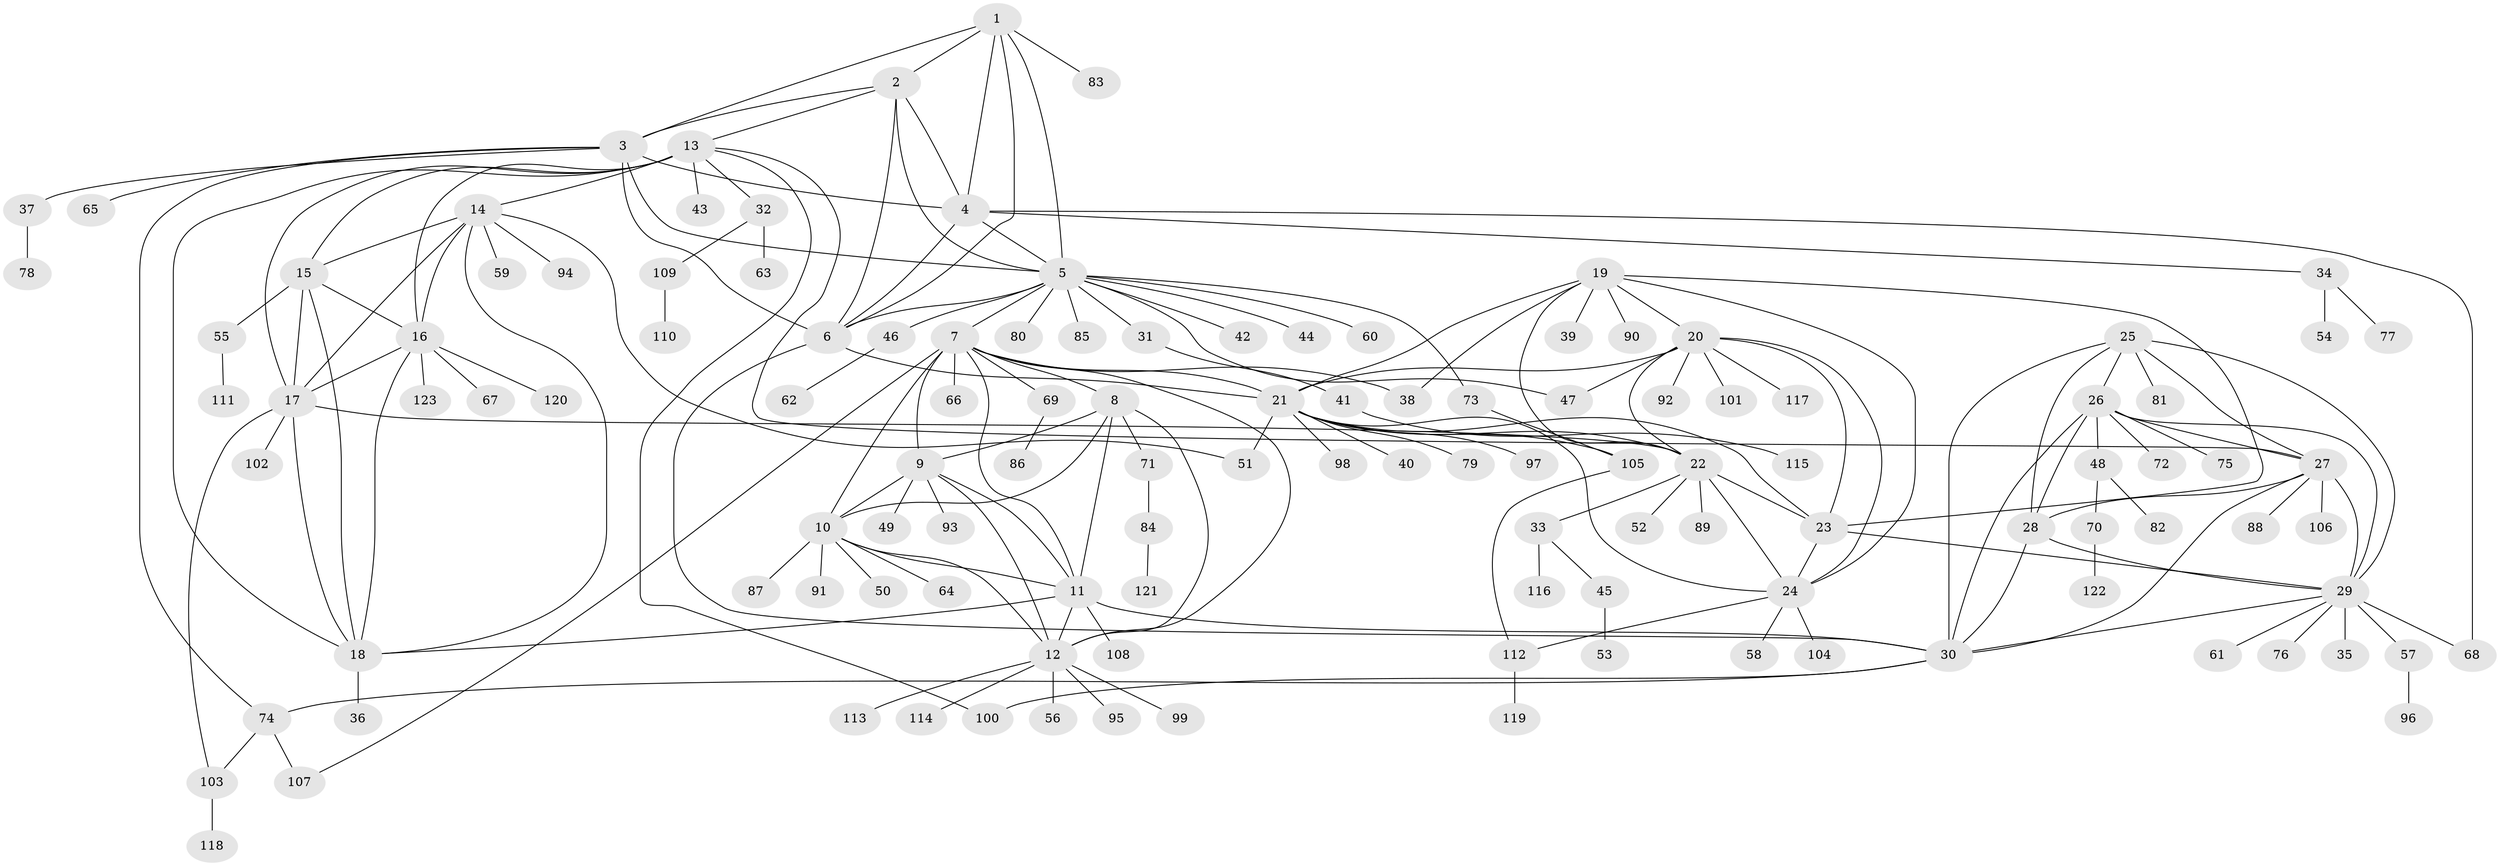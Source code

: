// Generated by graph-tools (version 1.1) at 2025/37/03/09/25 02:37:24]
// undirected, 123 vertices, 188 edges
graph export_dot {
graph [start="1"]
  node [color=gray90,style=filled];
  1;
  2;
  3;
  4;
  5;
  6;
  7;
  8;
  9;
  10;
  11;
  12;
  13;
  14;
  15;
  16;
  17;
  18;
  19;
  20;
  21;
  22;
  23;
  24;
  25;
  26;
  27;
  28;
  29;
  30;
  31;
  32;
  33;
  34;
  35;
  36;
  37;
  38;
  39;
  40;
  41;
  42;
  43;
  44;
  45;
  46;
  47;
  48;
  49;
  50;
  51;
  52;
  53;
  54;
  55;
  56;
  57;
  58;
  59;
  60;
  61;
  62;
  63;
  64;
  65;
  66;
  67;
  68;
  69;
  70;
  71;
  72;
  73;
  74;
  75;
  76;
  77;
  78;
  79;
  80;
  81;
  82;
  83;
  84;
  85;
  86;
  87;
  88;
  89;
  90;
  91;
  92;
  93;
  94;
  95;
  96;
  97;
  98;
  99;
  100;
  101;
  102;
  103;
  104;
  105;
  106;
  107;
  108;
  109;
  110;
  111;
  112;
  113;
  114;
  115;
  116;
  117;
  118;
  119;
  120;
  121;
  122;
  123;
  1 -- 2;
  1 -- 3;
  1 -- 4;
  1 -- 5;
  1 -- 6;
  1 -- 83;
  2 -- 3;
  2 -- 4;
  2 -- 5;
  2 -- 6;
  2 -- 13;
  3 -- 4;
  3 -- 5;
  3 -- 6;
  3 -- 37;
  3 -- 65;
  3 -- 74;
  4 -- 5;
  4 -- 6;
  4 -- 34;
  4 -- 68;
  5 -- 6;
  5 -- 7;
  5 -- 31;
  5 -- 42;
  5 -- 44;
  5 -- 46;
  5 -- 47;
  5 -- 60;
  5 -- 73;
  5 -- 80;
  5 -- 85;
  6 -- 21;
  6 -- 30;
  7 -- 8;
  7 -- 9;
  7 -- 10;
  7 -- 11;
  7 -- 12;
  7 -- 21;
  7 -- 38;
  7 -- 66;
  7 -- 69;
  7 -- 107;
  8 -- 9;
  8 -- 10;
  8 -- 11;
  8 -- 12;
  8 -- 71;
  9 -- 10;
  9 -- 11;
  9 -- 12;
  9 -- 49;
  9 -- 93;
  10 -- 11;
  10 -- 12;
  10 -- 50;
  10 -- 64;
  10 -- 87;
  10 -- 91;
  11 -- 12;
  11 -- 18;
  11 -- 30;
  11 -- 108;
  12 -- 56;
  12 -- 95;
  12 -- 99;
  12 -- 113;
  12 -- 114;
  13 -- 14;
  13 -- 15;
  13 -- 16;
  13 -- 17;
  13 -- 18;
  13 -- 27;
  13 -- 32;
  13 -- 43;
  13 -- 100;
  14 -- 15;
  14 -- 16;
  14 -- 17;
  14 -- 18;
  14 -- 51;
  14 -- 59;
  14 -- 94;
  15 -- 16;
  15 -- 17;
  15 -- 18;
  15 -- 55;
  16 -- 17;
  16 -- 18;
  16 -- 67;
  16 -- 120;
  16 -- 123;
  17 -- 18;
  17 -- 22;
  17 -- 102;
  17 -- 103;
  18 -- 36;
  19 -- 20;
  19 -- 21;
  19 -- 22;
  19 -- 23;
  19 -- 24;
  19 -- 38;
  19 -- 39;
  19 -- 90;
  20 -- 21;
  20 -- 22;
  20 -- 23;
  20 -- 24;
  20 -- 47;
  20 -- 92;
  20 -- 101;
  20 -- 117;
  21 -- 22;
  21 -- 23;
  21 -- 24;
  21 -- 40;
  21 -- 51;
  21 -- 79;
  21 -- 97;
  21 -- 98;
  21 -- 105;
  22 -- 23;
  22 -- 24;
  22 -- 33;
  22 -- 52;
  22 -- 89;
  23 -- 24;
  23 -- 29;
  24 -- 58;
  24 -- 104;
  24 -- 112;
  25 -- 26;
  25 -- 27;
  25 -- 28;
  25 -- 29;
  25 -- 30;
  25 -- 81;
  26 -- 27;
  26 -- 28;
  26 -- 29;
  26 -- 30;
  26 -- 48;
  26 -- 72;
  26 -- 75;
  27 -- 28;
  27 -- 29;
  27 -- 30;
  27 -- 88;
  27 -- 106;
  28 -- 29;
  28 -- 30;
  29 -- 30;
  29 -- 35;
  29 -- 57;
  29 -- 61;
  29 -- 68;
  29 -- 76;
  30 -- 74;
  30 -- 100;
  31 -- 41;
  32 -- 63;
  32 -- 109;
  33 -- 45;
  33 -- 116;
  34 -- 54;
  34 -- 77;
  37 -- 78;
  41 -- 115;
  45 -- 53;
  46 -- 62;
  48 -- 70;
  48 -- 82;
  55 -- 111;
  57 -- 96;
  69 -- 86;
  70 -- 122;
  71 -- 84;
  73 -- 105;
  74 -- 103;
  74 -- 107;
  84 -- 121;
  103 -- 118;
  105 -- 112;
  109 -- 110;
  112 -- 119;
}
